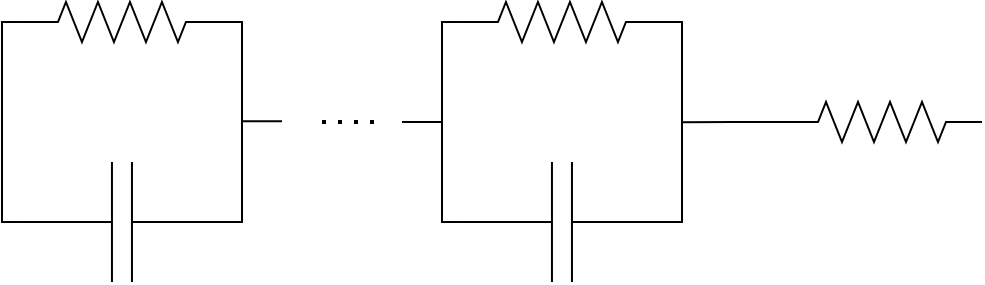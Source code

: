 <mxfile version="26.0.16">
  <diagram name="Page-1" id="DlUGKKBEpujL7akSqH-c">
    <mxGraphModel dx="1177" dy="646" grid="1" gridSize="10" guides="1" tooltips="1" connect="1" arrows="1" fold="1" page="1" pageScale="1" pageWidth="850" pageHeight="1100" math="0" shadow="0">
      <root>
        <mxCell id="0" />
        <mxCell id="1" parent="0" />
        <mxCell id="ILipK6pUstItX-LzdFIn-20" style="edgeStyle=orthogonalEdgeStyle;rounded=0;orthogonalLoop=1;jettySize=auto;html=1;exitX=0;exitY=0.5;exitDx=0;exitDy=0;exitPerimeter=0;endArrow=none;startFill=0;" edge="1" parent="1" source="ILipK6pUstItX-LzdFIn-1">
          <mxGeometry relative="1" as="geometry">
            <mxPoint x="420" y="110.14" as="targetPoint" />
          </mxGeometry>
        </mxCell>
        <mxCell id="ILipK6pUstItX-LzdFIn-1" value="" style="pointerEvents=1;verticalLabelPosition=bottom;shadow=0;dashed=0;align=center;html=1;verticalAlign=top;shape=mxgraph.electrical.resistors.resistor_2;" vertex="1" parent="1">
          <mxGeometry x="470" y="100" width="100" height="20" as="geometry" />
        </mxCell>
        <mxCell id="ILipK6pUstItX-LzdFIn-12" style="edgeStyle=orthogonalEdgeStyle;rounded=0;orthogonalLoop=1;jettySize=auto;html=1;endArrow=none;startFill=0;" edge="1" parent="1">
          <mxGeometry relative="1" as="geometry">
            <mxPoint x="180" y="160.0" as="targetPoint" />
            <mxPoint x="180" y="60" as="sourcePoint" />
            <Array as="points">
              <mxPoint x="200" y="60" />
              <mxPoint x="200" y="160" />
            </Array>
          </mxGeometry>
        </mxCell>
        <mxCell id="ILipK6pUstItX-LzdFIn-2" value="" style="pointerEvents=1;verticalLabelPosition=bottom;shadow=0;dashed=0;align=center;html=1;verticalAlign=top;shape=mxgraph.electrical.resistors.resistor_2;fontStyle=2;direction=west;" vertex="1" parent="1">
          <mxGeometry x="89.98" y="50" width="100" height="20" as="geometry" />
        </mxCell>
        <mxCell id="ILipK6pUstItX-LzdFIn-3" value="" style="pointerEvents=1;verticalLabelPosition=bottom;shadow=0;dashed=0;align=center;html=1;verticalAlign=top;shape=mxgraph.electrical.capacitors.capacitor_1;" vertex="1" parent="1">
          <mxGeometry x="89.98" y="130" width="100" height="60" as="geometry" />
        </mxCell>
        <mxCell id="ILipK6pUstItX-LzdFIn-7" style="edgeStyle=orthogonalEdgeStyle;rounded=0;orthogonalLoop=1;jettySize=auto;html=1;exitX=0;exitY=0.5;exitDx=0;exitDy=0;exitPerimeter=0;entryX=1;entryY=0.5;entryDx=0;entryDy=0;entryPerimeter=0;endArrow=none;startFill=0;" edge="1" parent="1" source="ILipK6pUstItX-LzdFIn-3" target="ILipK6pUstItX-LzdFIn-2">
          <mxGeometry relative="1" as="geometry">
            <Array as="points">
              <mxPoint x="80" y="160" />
              <mxPoint x="80" y="60" />
            </Array>
          </mxGeometry>
        </mxCell>
        <mxCell id="ILipK6pUstItX-LzdFIn-11" value="" style="endArrow=none;dashed=1;html=1;dashPattern=1 3;strokeWidth=2;rounded=0;" edge="1" parent="1">
          <mxGeometry width="50" height="50" relative="1" as="geometry">
            <mxPoint x="240" y="110" as="sourcePoint" />
            <mxPoint x="270" y="110" as="targetPoint" />
          </mxGeometry>
        </mxCell>
        <mxCell id="ILipK6pUstItX-LzdFIn-13" value="" style="endArrow=none;html=1;rounded=0;" edge="1" parent="1">
          <mxGeometry width="50" height="50" relative="1" as="geometry">
            <mxPoint x="200" y="109.65" as="sourcePoint" />
            <mxPoint x="220" y="109.65" as="targetPoint" />
          </mxGeometry>
        </mxCell>
        <mxCell id="ILipK6pUstItX-LzdFIn-14" style="edgeStyle=orthogonalEdgeStyle;rounded=0;orthogonalLoop=1;jettySize=auto;html=1;endArrow=none;startFill=0;" edge="1" parent="1">
          <mxGeometry relative="1" as="geometry">
            <mxPoint x="400" y="160.0" as="targetPoint" />
            <mxPoint x="400" y="60" as="sourcePoint" />
            <Array as="points">
              <mxPoint x="420" y="60" />
              <mxPoint x="420" y="160" />
            </Array>
          </mxGeometry>
        </mxCell>
        <mxCell id="ILipK6pUstItX-LzdFIn-15" value="" style="pointerEvents=1;verticalLabelPosition=bottom;shadow=0;dashed=0;align=center;html=1;verticalAlign=top;shape=mxgraph.electrical.resistors.resistor_2;fontStyle=2;direction=west;" vertex="1" parent="1">
          <mxGeometry x="309.98" y="50" width="100" height="20" as="geometry" />
        </mxCell>
        <mxCell id="ILipK6pUstItX-LzdFIn-16" value="" style="pointerEvents=1;verticalLabelPosition=bottom;shadow=0;dashed=0;align=center;html=1;verticalAlign=top;shape=mxgraph.electrical.capacitors.capacitor_1;" vertex="1" parent="1">
          <mxGeometry x="309.98" y="130" width="100" height="60" as="geometry" />
        </mxCell>
        <mxCell id="ILipK6pUstItX-LzdFIn-17" style="edgeStyle=orthogonalEdgeStyle;rounded=0;orthogonalLoop=1;jettySize=auto;html=1;exitX=0;exitY=0.5;exitDx=0;exitDy=0;exitPerimeter=0;entryX=1;entryY=0.5;entryDx=0;entryDy=0;entryPerimeter=0;endArrow=none;startFill=0;" edge="1" source="ILipK6pUstItX-LzdFIn-16" target="ILipK6pUstItX-LzdFIn-15" parent="1">
          <mxGeometry relative="1" as="geometry">
            <Array as="points">
              <mxPoint x="300" y="160" />
              <mxPoint x="300" y="60" />
            </Array>
          </mxGeometry>
        </mxCell>
        <mxCell id="ILipK6pUstItX-LzdFIn-19" value="" style="endArrow=none;html=1;rounded=0;" edge="1" parent="1">
          <mxGeometry width="50" height="50" relative="1" as="geometry">
            <mxPoint x="280" y="110" as="sourcePoint" />
            <mxPoint x="300" y="110" as="targetPoint" />
          </mxGeometry>
        </mxCell>
      </root>
    </mxGraphModel>
  </diagram>
</mxfile>
